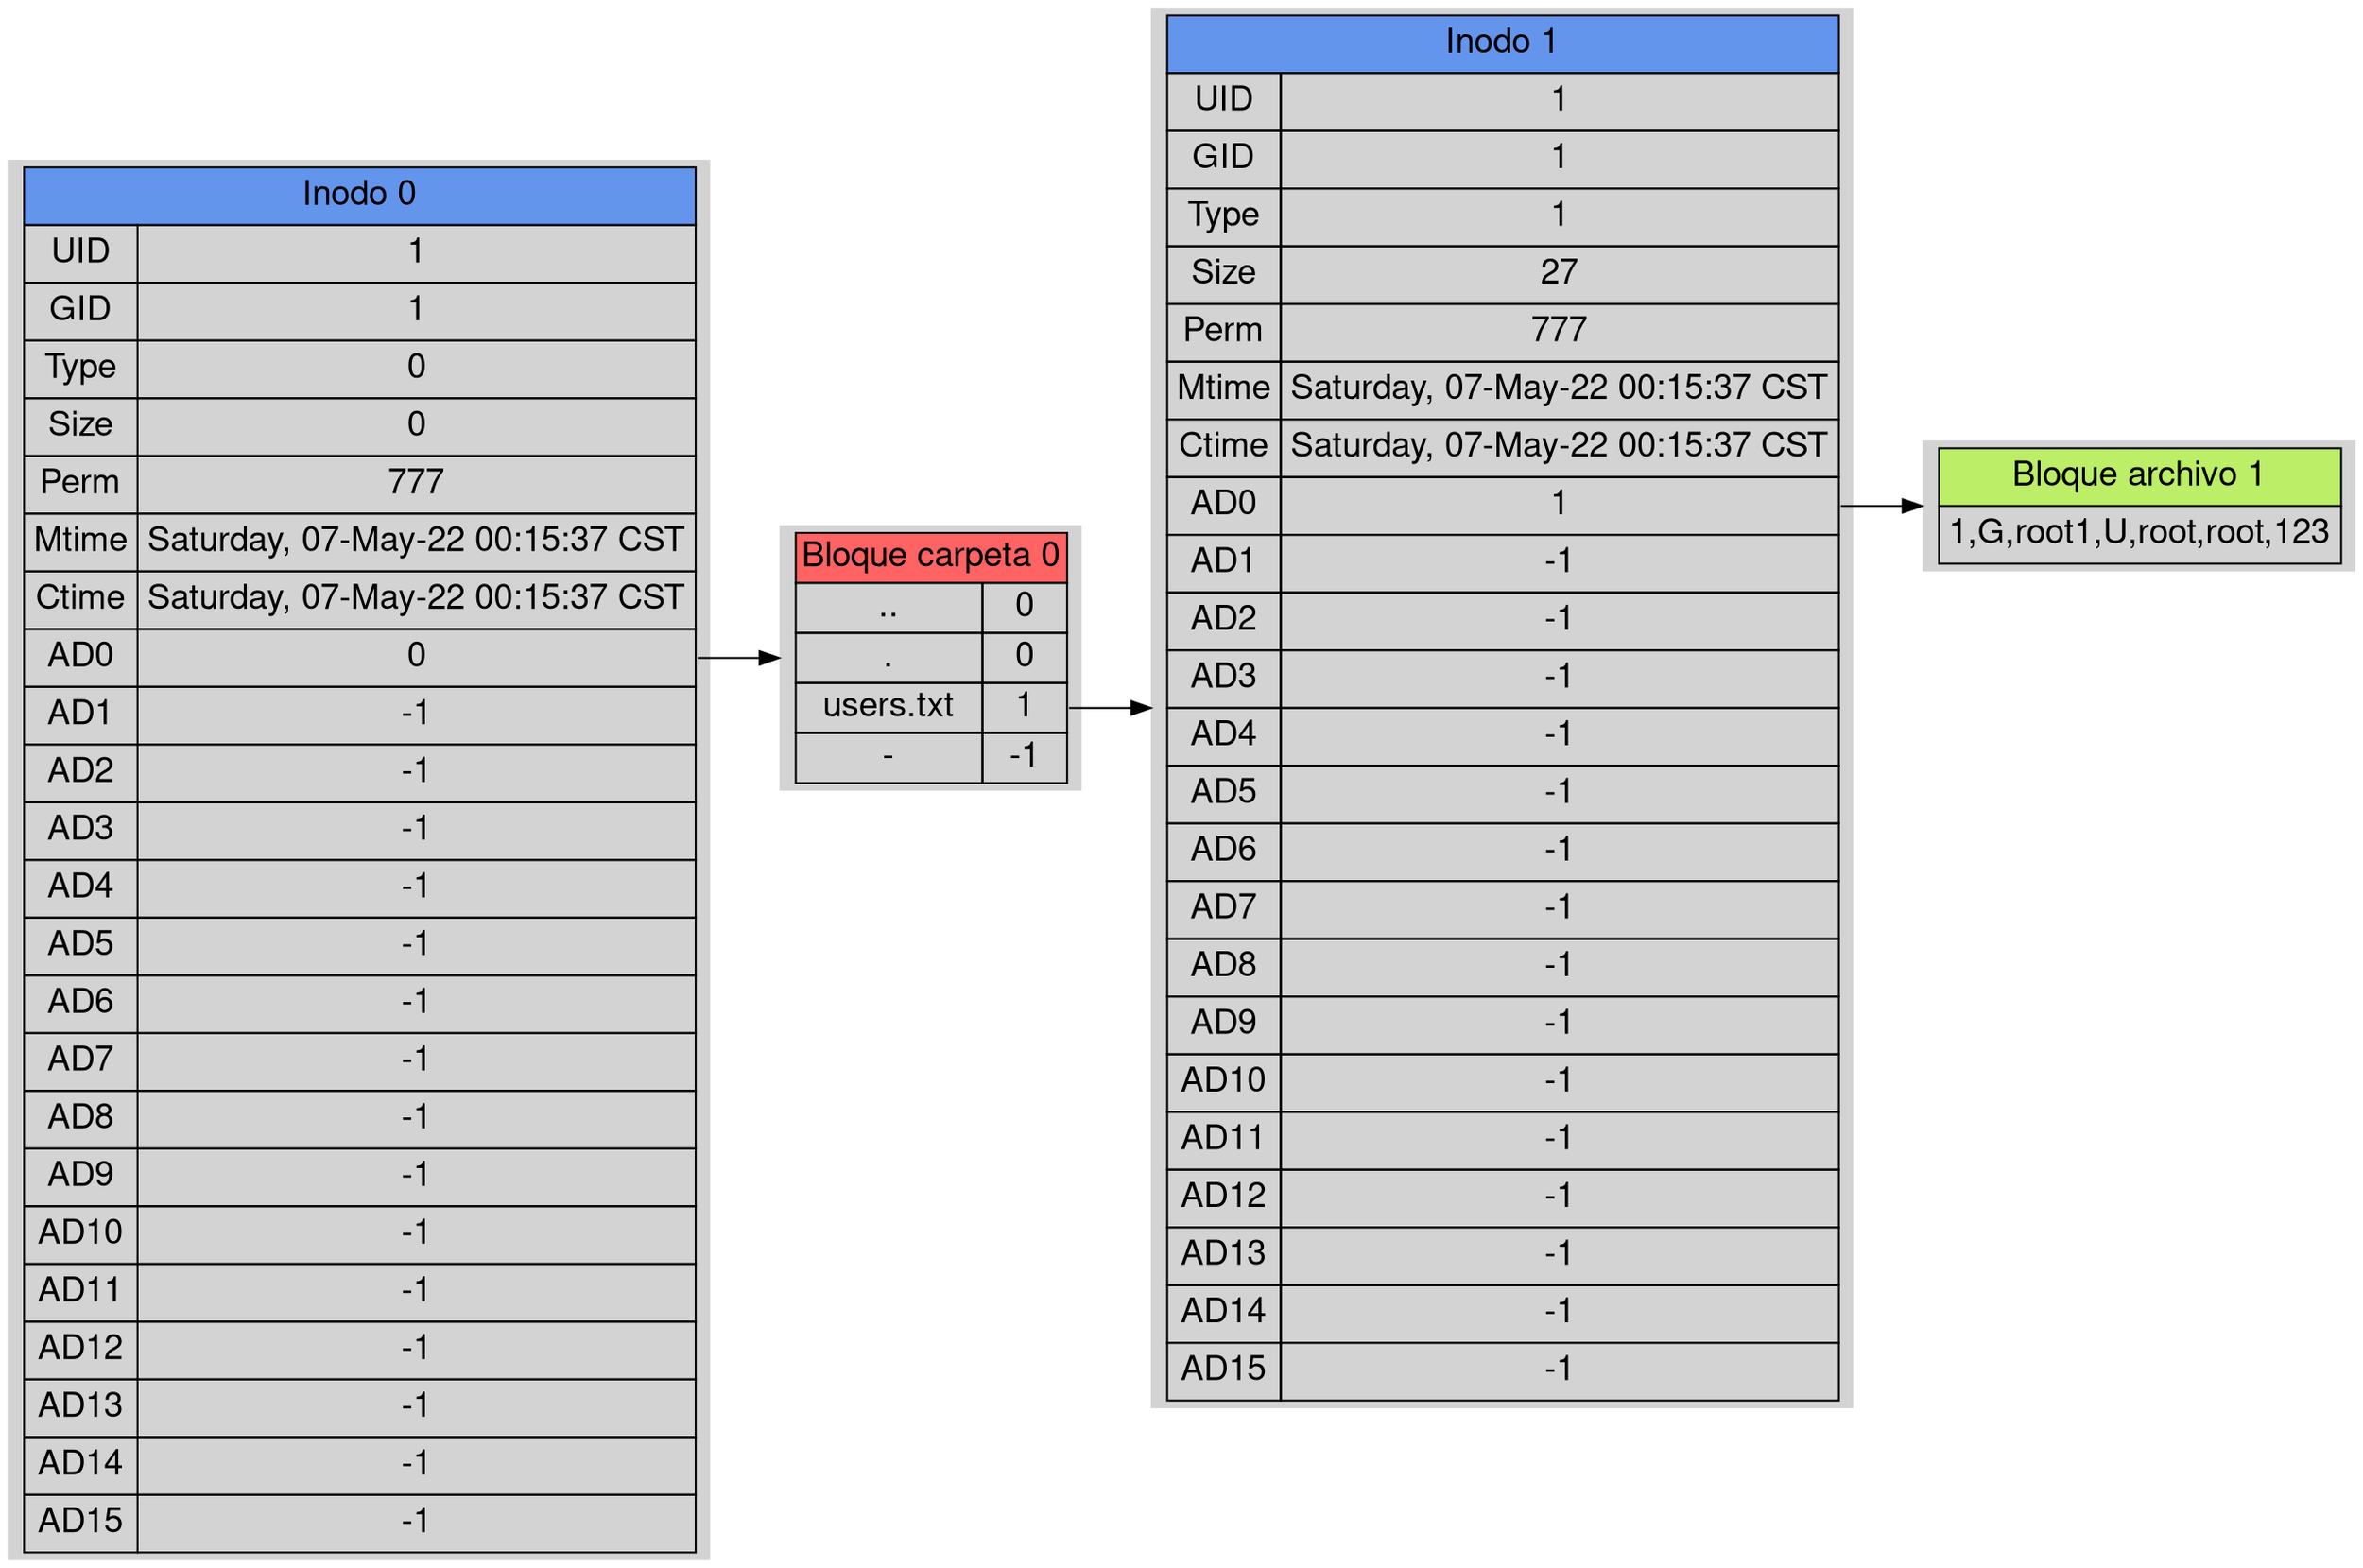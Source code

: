 digraph g {
fontname="Helvetica,Arial,sans-serif"
node [fontname="Helvetica,Arial,sans-serif"]
edge [fontname="Helvetica,Arial,sans-serif"]
graph [fontsize=30 labelloc="t" label="" splines=true overlap=false rankdir = "LR"];
node [
shape = "plaintext"
fontsize = "18"
style="filled"
];
inode0[label=<
<TABLE BORDER="0" CELLBORDER="1" CELLSPACING="0" CELLPADDING="4">
<TR>
<TD COLSPAN="2" BGCOLOR="cornflowerblue">Inodo 0</TD>
</TR>
<TR>
<TD>UID</TD>
<TD>1</TD>
</TR>
<TR>
<TD>GID</TD>
<TD>1</TD>
</TR>
<TR>
<TD>Type</TD>
<TD>0</TD>
</TR>
<TR>
<TD>Size</TD>
<TD>0</TD>
</TR>
<TR>
<TD>Perm</TD>
<TD>777</TD>
</TR>
<TR>
<TD>Mtime</TD>
<TD>Saturday, 07-May-22 00:15:37 CST</TD>
</TR>
<TR>
<TD>Ctime</TD>
<TD>Saturday, 07-May-22 00:15:37 CST</TD>
</TR>
<TR>
<TD PORT="ii0">AD0</TD>
<TD PORT="id0">0</TD>
</TR>
<TR>
<TD PORT="ii1">AD1</TD>
<TD PORT="id1">-1</TD>
</TR>
<TR>
<TD PORT="ii2">AD2</TD>
<TD PORT="id2">-1</TD>
</TR>
<TR>
<TD PORT="ii3">AD3</TD>
<TD PORT="id3">-1</TD>
</TR>
<TR>
<TD PORT="ii4">AD4</TD>
<TD PORT="id4">-1</TD>
</TR>
<TR>
<TD PORT="ii5">AD5</TD>
<TD PORT="id5">-1</TD>
</TR>
<TR>
<TD PORT="ii6">AD6</TD>
<TD PORT="id6">-1</TD>
</TR>
<TR>
<TD PORT="ii7">AD7</TD>
<TD PORT="id7">-1</TD>
</TR>
<TR>
<TD PORT="ii8">AD8</TD>
<TD PORT="id8">-1</TD>
</TR>
<TR>
<TD PORT="ii9">AD9</TD>
<TD PORT="id9">-1</TD>
</TR>
<TR>
<TD PORT="ii10">AD10</TD>
<TD PORT="id10">-1</TD>
</TR>
<TR>
<TD PORT="ii11">AD11</TD>
<TD PORT="id11">-1</TD>
</TR>
<TR>
<TD PORT="ii12">AD12</TD>
<TD PORT="id12">-1</TD>
</TR>
<TR>
<TD PORT="ii13">AD13</TD>
<TD PORT="id13">-1</TD>
</TR>
<TR>
<TD PORT="ii14">AD14</TD>
<TD PORT="id14">-1</TD>
</TR>
<TR>
<TD PORT="ii15">AD15</TD>
<TD PORT="id15">-1</TD>
</TR>
</TABLE>>];
inode0:id0 -> block0;
block0[label=<
<TABLE BORDER="0" CELLBORDER="1" CELLSPACING="0">
<TR>
<TD COLSPAN="2" BGCOLOR="#ff6363">Bloque carpeta 0</TD>
</TR>
<TR>
<TD PORT="bi0">..</TD>
<TD PORT="bd0">0</TD>
</TR>
<TR>
<TD PORT="bi1">.</TD>
<TD PORT="bd1">0</TD>
</TR>
<TR>
<TD PORT="bi2">users.txt</TD>
<TD PORT="bd2">1</TD>
</TR>
<TR>
<TD PORT="bi3">-</TD>
<TD PORT="bd3">-1</TD>
</TR>
</TABLE>>];
block0:bd2 -> inode1;
inode1[label=<
<TABLE BORDER="0" CELLBORDER="1" CELLSPACING="0" CELLPADDING="4">
<TR>
<TD COLSPAN="2" BGCOLOR="cornflowerblue">Inodo 1</TD>
</TR>
<TR>
<TD>UID</TD>
<TD>1</TD>
</TR>
<TR>
<TD>GID</TD>
<TD>1</TD>
</TR>
<TR>
<TD>Type</TD>
<TD>1</TD>
</TR>
<TR>
<TD>Size</TD>
<TD>27</TD>
</TR>
<TR>
<TD>Perm</TD>
<TD>777</TD>
</TR>
<TR>
<TD>Mtime</TD>
<TD>Saturday, 07-May-22 00:15:37 CST</TD>
</TR>
<TR>
<TD>Ctime</TD>
<TD>Saturday, 07-May-22 00:15:37 CST</TD>
</TR>
<TR>
<TD PORT="ii0">AD0</TD>
<TD PORT="id0">1</TD>
</TR>
<TR>
<TD PORT="ii1">AD1</TD>
<TD PORT="id1">-1</TD>
</TR>
<TR>
<TD PORT="ii2">AD2</TD>
<TD PORT="id2">-1</TD>
</TR>
<TR>
<TD PORT="ii3">AD3</TD>
<TD PORT="id3">-1</TD>
</TR>
<TR>
<TD PORT="ii4">AD4</TD>
<TD PORT="id4">-1</TD>
</TR>
<TR>
<TD PORT="ii5">AD5</TD>
<TD PORT="id5">-1</TD>
</TR>
<TR>
<TD PORT="ii6">AD6</TD>
<TD PORT="id6">-1</TD>
</TR>
<TR>
<TD PORT="ii7">AD7</TD>
<TD PORT="id7">-1</TD>
</TR>
<TR>
<TD PORT="ii8">AD8</TD>
<TD PORT="id8">-1</TD>
</TR>
<TR>
<TD PORT="ii9">AD9</TD>
<TD PORT="id9">-1</TD>
</TR>
<TR>
<TD PORT="ii10">AD10</TD>
<TD PORT="id10">-1</TD>
</TR>
<TR>
<TD PORT="ii11">AD11</TD>
<TD PORT="id11">-1</TD>
</TR>
<TR>
<TD PORT="ii12">AD12</TD>
<TD PORT="id12">-1</TD>
</TR>
<TR>
<TD PORT="ii13">AD13</TD>
<TD PORT="id13">-1</TD>
</TR>
<TR>
<TD PORT="ii14">AD14</TD>
<TD PORT="id14">-1</TD>
</TR>
<TR>
<TD PORT="ii15">AD15</TD>
<TD PORT="id15">-1</TD>
</TR>
</TABLE>>];
inode1:id0 -> block1;
block1[label=<
<TABLE BORDER="0" CELLBORDER="1" CELLSPACING="0" CELLPADDING="4">
<TR>
<TD COLSPAN="2" BGCOLOR="darkolivegreen2">Bloque archivo 1</TD>
</TR>
<TR>
<TD COLSPAN="2">1,G,root
1,U,root,root,123
</TD>
</TR>
</TABLE>>];
}